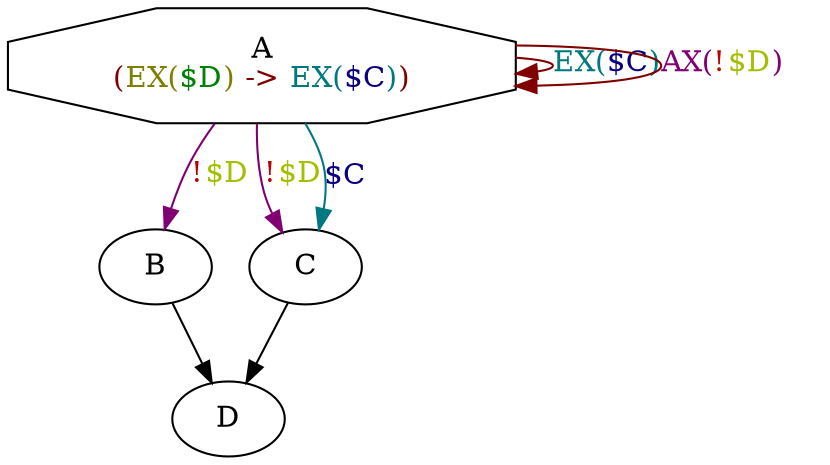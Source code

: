 digraph system {
N0 [label=<A<BR/><FONT COLOR="0.0 1 0.5">(<FONT COLOR="0.17 1 0.5">EX(<FONT COLOR="0.34 1 0.5">$D</FONT>)</FONT> -&gt; <FONT COLOR="0.51 1 0.5">EX(<FONT COLOR="0.68 1 0.5">$C</FONT>)</FONT>)</FONT>>,shape=octagon]
N1 [label=<B>]
N2 [label=<D>]
N3 [label=<C>]
N1 -> N2
N3 -> N2
N0 -> N3 [color="0.85 1 0.5",label=<<FONT COLOR="1.02 1 0.75">!<FONT COLOR="0.18999994 1 0.75">$D</FONT></FONT>>]
N0 -> N0 [color="0.0 1 0.5",label=<<FONT COLOR="0.51 1 0.5">EX(<FONT COLOR="0.68 1 0.5">$C</FONT>)</FONT>>]
N0 -> N0 [color="0.0 1 0.5",label=<<FONT COLOR="0.85 1 0.5">AX(<FONT COLOR="1.02 1 0.75">!<FONT COLOR="0.18999994 1 0.75">$D</FONT></FONT>)</FONT>>]
N0 -> N3 [color="0.51 1 0.5",label=<<FONT COLOR="0.68 1 0.5">$C</FONT>>]
N0 -> N1 [color="0.85 1 0.5",label=<<FONT COLOR="1.02 1 0.75">!<FONT COLOR="0.18999994 1 0.75">$D</FONT></FONT>>]
}
